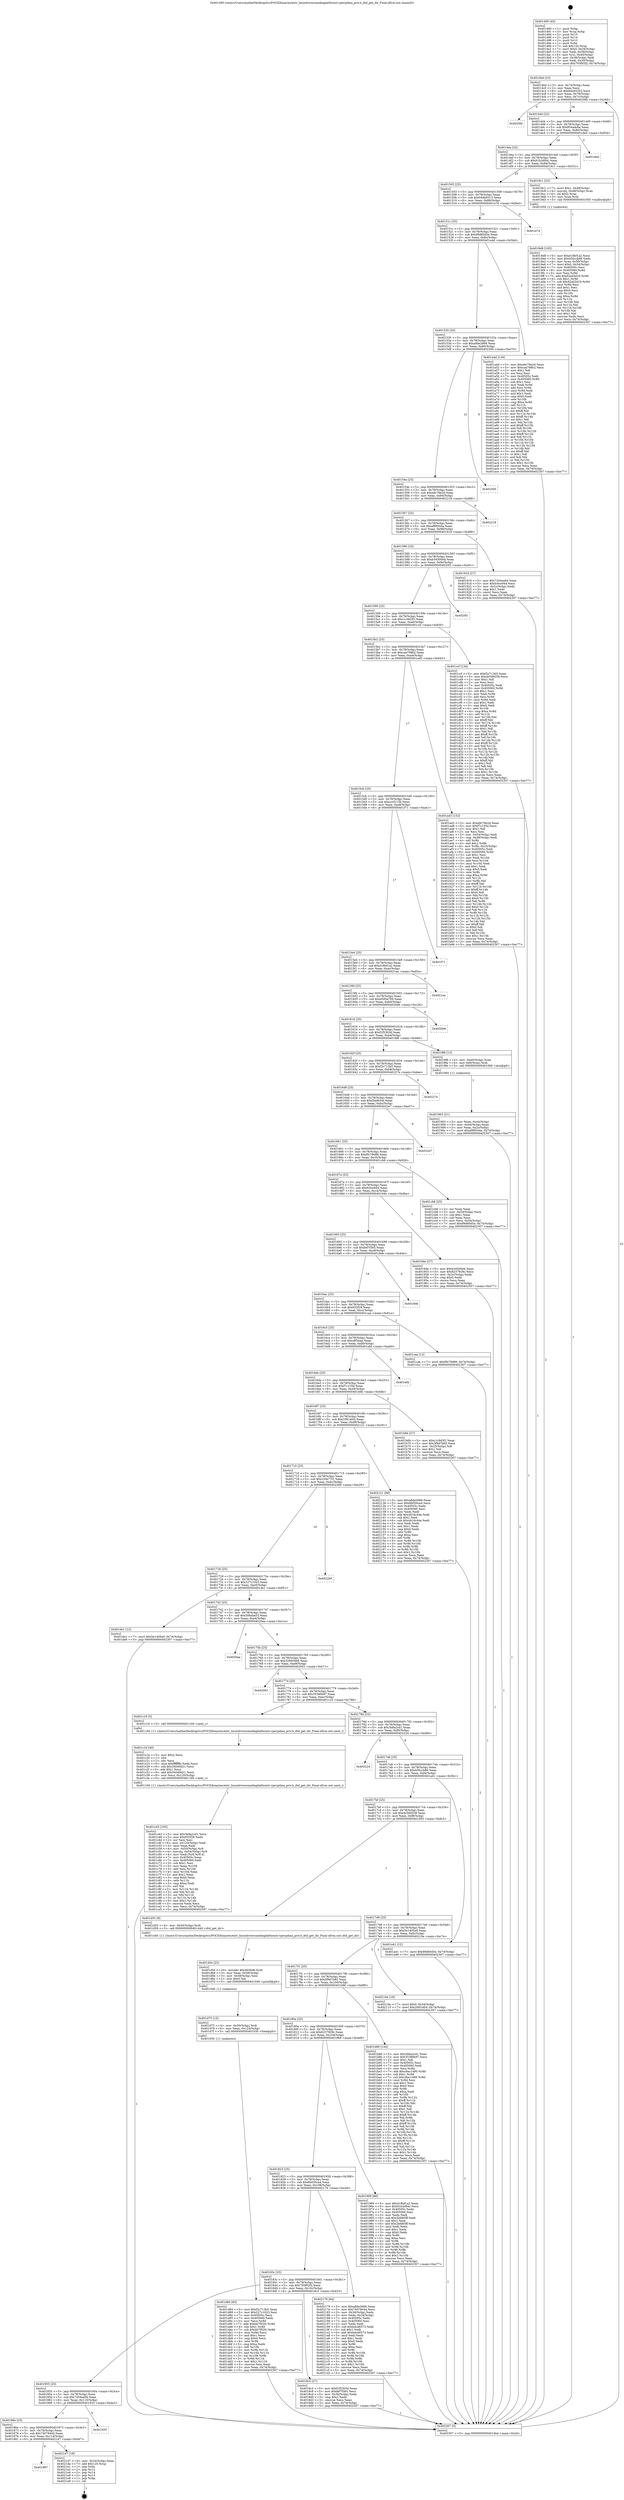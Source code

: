 digraph "0x401490" {
  label = "0x401490 (/mnt/c/Users/mathe/Desktop/tcc/POCII/binaries/extr_linuxdriversmediaplatformti-vpevpdma_priv.h_dtd_get_dir_Final-ollvm.out::main(0))"
  labelloc = "t"
  node[shape=record]

  Entry [label="",width=0.3,height=0.3,shape=circle,fillcolor=black,style=filled]
  "0x4014bd" [label="{
     0x4014bd [23]\l
     | [instrs]\l
     &nbsp;&nbsp;0x4014bd \<+3\>: mov -0x74(%rbp),%eax\l
     &nbsp;&nbsp;0x4014c0 \<+2\>: mov %eax,%ecx\l
     &nbsp;&nbsp;0x4014c2 \<+6\>: sub $0x84d45353,%ecx\l
     &nbsp;&nbsp;0x4014c8 \<+3\>: mov %eax,-0x78(%rbp)\l
     &nbsp;&nbsp;0x4014cb \<+3\>: mov %ecx,-0x7c(%rbp)\l
     &nbsp;&nbsp;0x4014ce \<+6\>: je 00000000004020fd \<main+0xc6d\>\l
  }"]
  "0x4020fd" [label="{
     0x4020fd\l
  }", style=dashed]
  "0x4014d4" [label="{
     0x4014d4 [22]\l
     | [instrs]\l
     &nbsp;&nbsp;0x4014d4 \<+5\>: jmp 00000000004014d9 \<main+0x49\>\l
     &nbsp;&nbsp;0x4014d9 \<+3\>: mov -0x78(%rbp),%eax\l
     &nbsp;&nbsp;0x4014dc \<+5\>: sub $0x854adc6e,%eax\l
     &nbsp;&nbsp;0x4014e1 \<+3\>: mov %eax,-0x80(%rbp)\l
     &nbsp;&nbsp;0x4014e4 \<+6\>: je 0000000000401ded \<main+0x95d\>\l
  }"]
  Exit [label="",width=0.3,height=0.3,shape=circle,fillcolor=black,style=filled,peripheries=2]
  "0x401ded" [label="{
     0x401ded\l
  }", style=dashed]
  "0x4014ea" [label="{
     0x4014ea [25]\l
     | [instrs]\l
     &nbsp;&nbsp;0x4014ea \<+5\>: jmp 00000000004014ef \<main+0x5f\>\l
     &nbsp;&nbsp;0x4014ef \<+3\>: mov -0x78(%rbp),%eax\l
     &nbsp;&nbsp;0x4014f2 \<+5\>: sub $0x91b3d94c,%eax\l
     &nbsp;&nbsp;0x4014f7 \<+6\>: mov %eax,-0x84(%rbp)\l
     &nbsp;&nbsp;0x4014fd \<+6\>: je 00000000004019c1 \<main+0x531\>\l
  }"]
  "0x401887" [label="{
     0x401887\l
  }", style=dashed]
  "0x4019c1" [label="{
     0x4019c1 [23]\l
     | [instrs]\l
     &nbsp;&nbsp;0x4019c1 \<+7\>: movl $0x1,-0x48(%rbp)\l
     &nbsp;&nbsp;0x4019c8 \<+4\>: movslq -0x48(%rbp),%rax\l
     &nbsp;&nbsp;0x4019cc \<+4\>: shl $0x2,%rax\l
     &nbsp;&nbsp;0x4019d0 \<+3\>: mov %rax,%rdi\l
     &nbsp;&nbsp;0x4019d3 \<+5\>: call 0000000000401050 \<malloc@plt\>\l
     | [calls]\l
     &nbsp;&nbsp;0x401050 \{1\} (unknown)\l
  }"]
  "0x401503" [label="{
     0x401503 [25]\l
     | [instrs]\l
     &nbsp;&nbsp;0x401503 \<+5\>: jmp 0000000000401508 \<main+0x78\>\l
     &nbsp;&nbsp;0x401508 \<+3\>: mov -0x78(%rbp),%eax\l
     &nbsp;&nbsp;0x40150b \<+5\>: sub $0x944b8313,%eax\l
     &nbsp;&nbsp;0x401510 \<+6\>: mov %eax,-0x88(%rbp)\l
     &nbsp;&nbsp;0x401516 \<+6\>: je 0000000000401e7d \<main+0x9ed\>\l
  }"]
  "0x4021d7" [label="{
     0x4021d7 [19]\l
     | [instrs]\l
     &nbsp;&nbsp;0x4021d7 \<+3\>: mov -0x24(%rbp),%eax\l
     &nbsp;&nbsp;0x4021da \<+7\>: add $0x120,%rsp\l
     &nbsp;&nbsp;0x4021e1 \<+1\>: pop %rbx\l
     &nbsp;&nbsp;0x4021e2 \<+2\>: pop %r12\l
     &nbsp;&nbsp;0x4021e4 \<+2\>: pop %r14\l
     &nbsp;&nbsp;0x4021e6 \<+2\>: pop %r15\l
     &nbsp;&nbsp;0x4021e8 \<+1\>: pop %rbp\l
     &nbsp;&nbsp;0x4021e9 \<+1\>: ret\l
  }"]
  "0x401e7d" [label="{
     0x401e7d\l
  }", style=dashed]
  "0x40151c" [label="{
     0x40151c [25]\l
     | [instrs]\l
     &nbsp;&nbsp;0x40151c \<+5\>: jmp 0000000000401521 \<main+0x91\>\l
     &nbsp;&nbsp;0x401521 \<+3\>: mov -0x78(%rbp),%eax\l
     &nbsp;&nbsp;0x401524 \<+5\>: sub $0x99d60d5e,%eax\l
     &nbsp;&nbsp;0x401529 \<+6\>: mov %eax,-0x8c(%rbp)\l
     &nbsp;&nbsp;0x40152f \<+6\>: je 0000000000401a4d \<main+0x5bd\>\l
  }"]
  "0x40186e" [label="{
     0x40186e [25]\l
     | [instrs]\l
     &nbsp;&nbsp;0x40186e \<+5\>: jmp 0000000000401873 \<main+0x3e3\>\l
     &nbsp;&nbsp;0x401873 \<+3\>: mov -0x78(%rbp),%eax\l
     &nbsp;&nbsp;0x401876 \<+5\>: sub $0x74078444,%eax\l
     &nbsp;&nbsp;0x40187b \<+6\>: mov %eax,-0x114(%rbp)\l
     &nbsp;&nbsp;0x401881 \<+6\>: je 00000000004021d7 \<main+0xd47\>\l
  }"]
  "0x401a4d" [label="{
     0x401a4d [134]\l
     | [instrs]\l
     &nbsp;&nbsp;0x401a4d \<+5\>: mov $0xa9c78e2d,%eax\l
     &nbsp;&nbsp;0x401a52 \<+5\>: mov $0xcaa798b2,%ecx\l
     &nbsp;&nbsp;0x401a57 \<+2\>: mov $0x1,%dl\l
     &nbsp;&nbsp;0x401a59 \<+2\>: xor %esi,%esi\l
     &nbsp;&nbsp;0x401a5b \<+7\>: mov 0x40505c,%edi\l
     &nbsp;&nbsp;0x401a62 \<+8\>: mov 0x405060,%r8d\l
     &nbsp;&nbsp;0x401a6a \<+3\>: sub $0x1,%esi\l
     &nbsp;&nbsp;0x401a6d \<+3\>: mov %edi,%r9d\l
     &nbsp;&nbsp;0x401a70 \<+3\>: add %esi,%r9d\l
     &nbsp;&nbsp;0x401a73 \<+4\>: imul %r9d,%edi\l
     &nbsp;&nbsp;0x401a77 \<+3\>: and $0x1,%edi\l
     &nbsp;&nbsp;0x401a7a \<+3\>: cmp $0x0,%edi\l
     &nbsp;&nbsp;0x401a7d \<+4\>: sete %r10b\l
     &nbsp;&nbsp;0x401a81 \<+4\>: cmp $0xa,%r8d\l
     &nbsp;&nbsp;0x401a85 \<+4\>: setl %r11b\l
     &nbsp;&nbsp;0x401a89 \<+3\>: mov %r10b,%bl\l
     &nbsp;&nbsp;0x401a8c \<+3\>: xor $0xff,%bl\l
     &nbsp;&nbsp;0x401a8f \<+3\>: mov %r11b,%r14b\l
     &nbsp;&nbsp;0x401a92 \<+4\>: xor $0xff,%r14b\l
     &nbsp;&nbsp;0x401a96 \<+3\>: xor $0x1,%dl\l
     &nbsp;&nbsp;0x401a99 \<+3\>: mov %bl,%r15b\l
     &nbsp;&nbsp;0x401a9c \<+4\>: and $0xff,%r15b\l
     &nbsp;&nbsp;0x401aa0 \<+3\>: and %dl,%r10b\l
     &nbsp;&nbsp;0x401aa3 \<+3\>: mov %r14b,%r12b\l
     &nbsp;&nbsp;0x401aa6 \<+4\>: and $0xff,%r12b\l
     &nbsp;&nbsp;0x401aaa \<+3\>: and %dl,%r11b\l
     &nbsp;&nbsp;0x401aad \<+3\>: or %r10b,%r15b\l
     &nbsp;&nbsp;0x401ab0 \<+3\>: or %r11b,%r12b\l
     &nbsp;&nbsp;0x401ab3 \<+3\>: xor %r12b,%r15b\l
     &nbsp;&nbsp;0x401ab6 \<+3\>: or %r14b,%bl\l
     &nbsp;&nbsp;0x401ab9 \<+3\>: xor $0xff,%bl\l
     &nbsp;&nbsp;0x401abc \<+3\>: or $0x1,%dl\l
     &nbsp;&nbsp;0x401abf \<+2\>: and %dl,%bl\l
     &nbsp;&nbsp;0x401ac1 \<+3\>: or %bl,%r15b\l
     &nbsp;&nbsp;0x401ac4 \<+4\>: test $0x1,%r15b\l
     &nbsp;&nbsp;0x401ac8 \<+3\>: cmovne %ecx,%eax\l
     &nbsp;&nbsp;0x401acb \<+3\>: mov %eax,-0x74(%rbp)\l
     &nbsp;&nbsp;0x401ace \<+5\>: jmp 0000000000402307 \<main+0xe77\>\l
  }"]
  "0x401535" [label="{
     0x401535 [25]\l
     | [instrs]\l
     &nbsp;&nbsp;0x401535 \<+5\>: jmp 000000000040153a \<main+0xaa\>\l
     &nbsp;&nbsp;0x40153a \<+3\>: mov -0x78(%rbp),%eax\l
     &nbsp;&nbsp;0x40153d \<+5\>: sub $0xa8de2666,%eax\l
     &nbsp;&nbsp;0x401542 \<+6\>: mov %eax,-0x90(%rbp)\l
     &nbsp;&nbsp;0x401548 \<+6\>: je 0000000000402300 \<main+0xe70\>\l
  }"]
  "0x401933" [label="{
     0x401933\l
  }", style=dashed]
  "0x402300" [label="{
     0x402300\l
  }", style=dashed]
  "0x40154e" [label="{
     0x40154e [25]\l
     | [instrs]\l
     &nbsp;&nbsp;0x40154e \<+5\>: jmp 0000000000401553 \<main+0xc3\>\l
     &nbsp;&nbsp;0x401553 \<+3\>: mov -0x78(%rbp),%eax\l
     &nbsp;&nbsp;0x401556 \<+5\>: sub $0xa9c78e2d,%eax\l
     &nbsp;&nbsp;0x40155b \<+6\>: mov %eax,-0x94(%rbp)\l
     &nbsp;&nbsp;0x401561 \<+6\>: je 0000000000402218 \<main+0xd88\>\l
  }"]
  "0x401d84" [label="{
     0x401d84 [93]\l
     | [instrs]\l
     &nbsp;&nbsp;0x401d84 \<+5\>: mov $0xf2c713b5,%eax\l
     &nbsp;&nbsp;0x401d89 \<+5\>: mov $0x227c1023,%esi\l
     &nbsp;&nbsp;0x401d8e \<+7\>: mov 0x40505c,%ecx\l
     &nbsp;&nbsp;0x401d95 \<+7\>: mov 0x405060,%edx\l
     &nbsp;&nbsp;0x401d9c \<+3\>: mov %ecx,%r8d\l
     &nbsp;&nbsp;0x401d9f \<+7\>: add $0xbb7f02fc,%r8d\l
     &nbsp;&nbsp;0x401da6 \<+4\>: sub $0x1,%r8d\l
     &nbsp;&nbsp;0x401daa \<+7\>: sub $0xbb7f02fc,%r8d\l
     &nbsp;&nbsp;0x401db1 \<+4\>: imul %r8d,%ecx\l
     &nbsp;&nbsp;0x401db5 \<+3\>: and $0x1,%ecx\l
     &nbsp;&nbsp;0x401db8 \<+3\>: cmp $0x0,%ecx\l
     &nbsp;&nbsp;0x401dbb \<+4\>: sete %r9b\l
     &nbsp;&nbsp;0x401dbf \<+3\>: cmp $0xa,%edx\l
     &nbsp;&nbsp;0x401dc2 \<+4\>: setl %r10b\l
     &nbsp;&nbsp;0x401dc6 \<+3\>: mov %r9b,%r11b\l
     &nbsp;&nbsp;0x401dc9 \<+3\>: and %r10b,%r11b\l
     &nbsp;&nbsp;0x401dcc \<+3\>: xor %r10b,%r9b\l
     &nbsp;&nbsp;0x401dcf \<+3\>: or %r9b,%r11b\l
     &nbsp;&nbsp;0x401dd2 \<+4\>: test $0x1,%r11b\l
     &nbsp;&nbsp;0x401dd6 \<+3\>: cmovne %esi,%eax\l
     &nbsp;&nbsp;0x401dd9 \<+3\>: mov %eax,-0x74(%rbp)\l
     &nbsp;&nbsp;0x401ddc \<+5\>: jmp 0000000000402307 \<main+0xe77\>\l
  }"]
  "0x402218" [label="{
     0x402218\l
  }", style=dashed]
  "0x401567" [label="{
     0x401567 [25]\l
     | [instrs]\l
     &nbsp;&nbsp;0x401567 \<+5\>: jmp 000000000040156c \<main+0xdc\>\l
     &nbsp;&nbsp;0x40156c \<+3\>: mov -0x78(%rbp),%eax\l
     &nbsp;&nbsp;0x40156f \<+5\>: sub $0xaf88544a,%eax\l
     &nbsp;&nbsp;0x401574 \<+6\>: mov %eax,-0x98(%rbp)\l
     &nbsp;&nbsp;0x40157a \<+6\>: je 0000000000401918 \<main+0x488\>\l
  }"]
  "0x401d75" [label="{
     0x401d75 [15]\l
     | [instrs]\l
     &nbsp;&nbsp;0x401d75 \<+4\>: mov -0x50(%rbp),%rdi\l
     &nbsp;&nbsp;0x401d79 \<+6\>: mov %eax,-0x124(%rbp)\l
     &nbsp;&nbsp;0x401d7f \<+5\>: call 0000000000401030 \<free@plt\>\l
     | [calls]\l
     &nbsp;&nbsp;0x401030 \{1\} (unknown)\l
  }"]
  "0x401918" [label="{
     0x401918 [27]\l
     | [instrs]\l
     &nbsp;&nbsp;0x401918 \<+5\>: mov $0x7204ea94,%eax\l
     &nbsp;&nbsp;0x40191d \<+5\>: mov $0xfc0ce944,%ecx\l
     &nbsp;&nbsp;0x401922 \<+3\>: mov -0x2c(%rbp),%edx\l
     &nbsp;&nbsp;0x401925 \<+3\>: cmp $0x1,%edx\l
     &nbsp;&nbsp;0x401928 \<+3\>: cmovl %ecx,%eax\l
     &nbsp;&nbsp;0x40192b \<+3\>: mov %eax,-0x74(%rbp)\l
     &nbsp;&nbsp;0x40192e \<+5\>: jmp 0000000000402307 \<main+0xe77\>\l
  }"]
  "0x401580" [label="{
     0x401580 [25]\l
     | [instrs]\l
     &nbsp;&nbsp;0x401580 \<+5\>: jmp 0000000000401585 \<main+0xf5\>\l
     &nbsp;&nbsp;0x401585 \<+3\>: mov -0x78(%rbp),%eax\l
     &nbsp;&nbsp;0x401588 \<+5\>: sub $0xb34500d4,%eax\l
     &nbsp;&nbsp;0x40158d \<+6\>: mov %eax,-0x9c(%rbp)\l
     &nbsp;&nbsp;0x401593 \<+6\>: je 00000000004020f1 \<main+0xc61\>\l
  }"]
  "0x401d5e" [label="{
     0x401d5e [23]\l
     | [instrs]\l
     &nbsp;&nbsp;0x401d5e \<+10\>: movabs $0x4030d6,%rdi\l
     &nbsp;&nbsp;0x401d68 \<+3\>: mov %eax,-0x58(%rbp)\l
     &nbsp;&nbsp;0x401d6b \<+3\>: mov -0x58(%rbp),%esi\l
     &nbsp;&nbsp;0x401d6e \<+2\>: mov $0x0,%al\l
     &nbsp;&nbsp;0x401d70 \<+5\>: call 0000000000401040 \<printf@plt\>\l
     | [calls]\l
     &nbsp;&nbsp;0x401040 \{1\} (unknown)\l
  }"]
  "0x4020f1" [label="{
     0x4020f1\l
  }", style=dashed]
  "0x401599" [label="{
     0x401599 [25]\l
     | [instrs]\l
     &nbsp;&nbsp;0x401599 \<+5\>: jmp 000000000040159e \<main+0x10e\>\l
     &nbsp;&nbsp;0x40159e \<+3\>: mov -0x78(%rbp),%eax\l
     &nbsp;&nbsp;0x4015a1 \<+5\>: sub $0xc1c9d3f1,%eax\l
     &nbsp;&nbsp;0x4015a6 \<+6\>: mov %eax,-0xa0(%rbp)\l
     &nbsp;&nbsp;0x4015ac \<+6\>: je 0000000000401ccf \<main+0x83f\>\l
  }"]
  "0x401c43" [label="{
     0x401c43 [103]\l
     | [instrs]\l
     &nbsp;&nbsp;0x401c43 \<+5\>: mov $0x3b8a2cd1,%ecx\l
     &nbsp;&nbsp;0x401c48 \<+5\>: mov $0x932f29,%edx\l
     &nbsp;&nbsp;0x401c4d \<+2\>: xor %esi,%esi\l
     &nbsp;&nbsp;0x401c4f \<+6\>: mov -0x120(%rbp),%edi\l
     &nbsp;&nbsp;0x401c55 \<+3\>: imul %eax,%edi\l
     &nbsp;&nbsp;0x401c58 \<+4\>: mov -0x50(%rbp),%r8\l
     &nbsp;&nbsp;0x401c5c \<+4\>: movslq -0x54(%rbp),%r9\l
     &nbsp;&nbsp;0x401c60 \<+4\>: mov %edi,(%r8,%r9,4)\l
     &nbsp;&nbsp;0x401c64 \<+7\>: mov 0x40505c,%eax\l
     &nbsp;&nbsp;0x401c6b \<+7\>: mov 0x405060,%edi\l
     &nbsp;&nbsp;0x401c72 \<+3\>: sub $0x1,%esi\l
     &nbsp;&nbsp;0x401c75 \<+3\>: mov %eax,%r10d\l
     &nbsp;&nbsp;0x401c78 \<+3\>: add %esi,%r10d\l
     &nbsp;&nbsp;0x401c7b \<+4\>: imul %r10d,%eax\l
     &nbsp;&nbsp;0x401c7f \<+3\>: and $0x1,%eax\l
     &nbsp;&nbsp;0x401c82 \<+3\>: cmp $0x0,%eax\l
     &nbsp;&nbsp;0x401c85 \<+4\>: sete %r11b\l
     &nbsp;&nbsp;0x401c89 \<+3\>: cmp $0xa,%edi\l
     &nbsp;&nbsp;0x401c8c \<+3\>: setl %bl\l
     &nbsp;&nbsp;0x401c8f \<+3\>: mov %r11b,%r14b\l
     &nbsp;&nbsp;0x401c92 \<+3\>: and %bl,%r14b\l
     &nbsp;&nbsp;0x401c95 \<+3\>: xor %bl,%r11b\l
     &nbsp;&nbsp;0x401c98 \<+3\>: or %r11b,%r14b\l
     &nbsp;&nbsp;0x401c9b \<+4\>: test $0x1,%r14b\l
     &nbsp;&nbsp;0x401c9f \<+3\>: cmovne %edx,%ecx\l
     &nbsp;&nbsp;0x401ca2 \<+3\>: mov %ecx,-0x74(%rbp)\l
     &nbsp;&nbsp;0x401ca5 \<+5\>: jmp 0000000000402307 \<main+0xe77\>\l
  }"]
  "0x401ccf" [label="{
     0x401ccf [134]\l
     | [instrs]\l
     &nbsp;&nbsp;0x401ccf \<+5\>: mov $0xf2c713b5,%eax\l
     &nbsp;&nbsp;0x401cd4 \<+5\>: mov $0x4c5d9258,%ecx\l
     &nbsp;&nbsp;0x401cd9 \<+2\>: mov $0x1,%dl\l
     &nbsp;&nbsp;0x401cdb \<+2\>: xor %esi,%esi\l
     &nbsp;&nbsp;0x401cdd \<+7\>: mov 0x40505c,%edi\l
     &nbsp;&nbsp;0x401ce4 \<+8\>: mov 0x405060,%r8d\l
     &nbsp;&nbsp;0x401cec \<+3\>: sub $0x1,%esi\l
     &nbsp;&nbsp;0x401cef \<+3\>: mov %edi,%r9d\l
     &nbsp;&nbsp;0x401cf2 \<+3\>: add %esi,%r9d\l
     &nbsp;&nbsp;0x401cf5 \<+4\>: imul %r9d,%edi\l
     &nbsp;&nbsp;0x401cf9 \<+3\>: and $0x1,%edi\l
     &nbsp;&nbsp;0x401cfc \<+3\>: cmp $0x0,%edi\l
     &nbsp;&nbsp;0x401cff \<+4\>: sete %r10b\l
     &nbsp;&nbsp;0x401d03 \<+4\>: cmp $0xa,%r8d\l
     &nbsp;&nbsp;0x401d07 \<+4\>: setl %r11b\l
     &nbsp;&nbsp;0x401d0b \<+3\>: mov %r10b,%bl\l
     &nbsp;&nbsp;0x401d0e \<+3\>: xor $0xff,%bl\l
     &nbsp;&nbsp;0x401d11 \<+3\>: mov %r11b,%r14b\l
     &nbsp;&nbsp;0x401d14 \<+4\>: xor $0xff,%r14b\l
     &nbsp;&nbsp;0x401d18 \<+3\>: xor $0x1,%dl\l
     &nbsp;&nbsp;0x401d1b \<+3\>: mov %bl,%r15b\l
     &nbsp;&nbsp;0x401d1e \<+4\>: and $0xff,%r15b\l
     &nbsp;&nbsp;0x401d22 \<+3\>: and %dl,%r10b\l
     &nbsp;&nbsp;0x401d25 \<+3\>: mov %r14b,%r12b\l
     &nbsp;&nbsp;0x401d28 \<+4\>: and $0xff,%r12b\l
     &nbsp;&nbsp;0x401d2c \<+3\>: and %dl,%r11b\l
     &nbsp;&nbsp;0x401d2f \<+3\>: or %r10b,%r15b\l
     &nbsp;&nbsp;0x401d32 \<+3\>: or %r11b,%r12b\l
     &nbsp;&nbsp;0x401d35 \<+3\>: xor %r12b,%r15b\l
     &nbsp;&nbsp;0x401d38 \<+3\>: or %r14b,%bl\l
     &nbsp;&nbsp;0x401d3b \<+3\>: xor $0xff,%bl\l
     &nbsp;&nbsp;0x401d3e \<+3\>: or $0x1,%dl\l
     &nbsp;&nbsp;0x401d41 \<+2\>: and %dl,%bl\l
     &nbsp;&nbsp;0x401d43 \<+3\>: or %bl,%r15b\l
     &nbsp;&nbsp;0x401d46 \<+4\>: test $0x1,%r15b\l
     &nbsp;&nbsp;0x401d4a \<+3\>: cmovne %ecx,%eax\l
     &nbsp;&nbsp;0x401d4d \<+3\>: mov %eax,-0x74(%rbp)\l
     &nbsp;&nbsp;0x401d50 \<+5\>: jmp 0000000000402307 \<main+0xe77\>\l
  }"]
  "0x4015b2" [label="{
     0x4015b2 [25]\l
     | [instrs]\l
     &nbsp;&nbsp;0x4015b2 \<+5\>: jmp 00000000004015b7 \<main+0x127\>\l
     &nbsp;&nbsp;0x4015b7 \<+3\>: mov -0x78(%rbp),%eax\l
     &nbsp;&nbsp;0x4015ba \<+5\>: sub $0xcaa798b2,%eax\l
     &nbsp;&nbsp;0x4015bf \<+6\>: mov %eax,-0xa4(%rbp)\l
     &nbsp;&nbsp;0x4015c5 \<+6\>: je 0000000000401ad3 \<main+0x643\>\l
  }"]
  "0x401c1b" [label="{
     0x401c1b [40]\l
     | [instrs]\l
     &nbsp;&nbsp;0x401c1b \<+5\>: mov $0x2,%ecx\l
     &nbsp;&nbsp;0x401c20 \<+1\>: cltd\l
     &nbsp;&nbsp;0x401c21 \<+2\>: idiv %ecx\l
     &nbsp;&nbsp;0x401c23 \<+6\>: imul $0xfffffffe,%edx,%ecx\l
     &nbsp;&nbsp;0x401c29 \<+6\>: sub $0x34049d21,%ecx\l
     &nbsp;&nbsp;0x401c2f \<+3\>: add $0x1,%ecx\l
     &nbsp;&nbsp;0x401c32 \<+6\>: add $0x34049d21,%ecx\l
     &nbsp;&nbsp;0x401c38 \<+6\>: mov %ecx,-0x120(%rbp)\l
     &nbsp;&nbsp;0x401c3e \<+5\>: call 0000000000401160 \<next_i\>\l
     | [calls]\l
     &nbsp;&nbsp;0x401160 \{1\} (/mnt/c/Users/mathe/Desktop/tcc/POCII/binaries/extr_linuxdriversmediaplatformti-vpevpdma_priv.h_dtd_get_dir_Final-ollvm.out::next_i)\l
  }"]
  "0x401ad3" [label="{
     0x401ad3 [152]\l
     | [instrs]\l
     &nbsp;&nbsp;0x401ad3 \<+5\>: mov $0xa9c78e2d,%eax\l
     &nbsp;&nbsp;0x401ad8 \<+5\>: mov $0xf7c155d,%ecx\l
     &nbsp;&nbsp;0x401add \<+2\>: mov $0x1,%dl\l
     &nbsp;&nbsp;0x401adf \<+2\>: xor %esi,%esi\l
     &nbsp;&nbsp;0x401ae1 \<+3\>: mov -0x54(%rbp),%edi\l
     &nbsp;&nbsp;0x401ae4 \<+3\>: cmp -0x48(%rbp),%edi\l
     &nbsp;&nbsp;0x401ae7 \<+4\>: setl %r8b\l
     &nbsp;&nbsp;0x401aeb \<+4\>: and $0x1,%r8b\l
     &nbsp;&nbsp;0x401aef \<+4\>: mov %r8b,-0x25(%rbp)\l
     &nbsp;&nbsp;0x401af3 \<+7\>: mov 0x40505c,%edi\l
     &nbsp;&nbsp;0x401afa \<+8\>: mov 0x405060,%r9d\l
     &nbsp;&nbsp;0x401b02 \<+3\>: sub $0x1,%esi\l
     &nbsp;&nbsp;0x401b05 \<+3\>: mov %edi,%r10d\l
     &nbsp;&nbsp;0x401b08 \<+3\>: add %esi,%r10d\l
     &nbsp;&nbsp;0x401b0b \<+4\>: imul %r10d,%edi\l
     &nbsp;&nbsp;0x401b0f \<+3\>: and $0x1,%edi\l
     &nbsp;&nbsp;0x401b12 \<+3\>: cmp $0x0,%edi\l
     &nbsp;&nbsp;0x401b15 \<+4\>: sete %r8b\l
     &nbsp;&nbsp;0x401b19 \<+4\>: cmp $0xa,%r9d\l
     &nbsp;&nbsp;0x401b1d \<+4\>: setl %r11b\l
     &nbsp;&nbsp;0x401b21 \<+3\>: mov %r8b,%bl\l
     &nbsp;&nbsp;0x401b24 \<+3\>: xor $0xff,%bl\l
     &nbsp;&nbsp;0x401b27 \<+3\>: mov %r11b,%r14b\l
     &nbsp;&nbsp;0x401b2a \<+4\>: xor $0xff,%r14b\l
     &nbsp;&nbsp;0x401b2e \<+3\>: xor $0x0,%dl\l
     &nbsp;&nbsp;0x401b31 \<+3\>: mov %bl,%r15b\l
     &nbsp;&nbsp;0x401b34 \<+4\>: and $0x0,%r15b\l
     &nbsp;&nbsp;0x401b38 \<+3\>: and %dl,%r8b\l
     &nbsp;&nbsp;0x401b3b \<+3\>: mov %r14b,%r12b\l
     &nbsp;&nbsp;0x401b3e \<+4\>: and $0x0,%r12b\l
     &nbsp;&nbsp;0x401b42 \<+3\>: and %dl,%r11b\l
     &nbsp;&nbsp;0x401b45 \<+3\>: or %r8b,%r15b\l
     &nbsp;&nbsp;0x401b48 \<+3\>: or %r11b,%r12b\l
     &nbsp;&nbsp;0x401b4b \<+3\>: xor %r12b,%r15b\l
     &nbsp;&nbsp;0x401b4e \<+3\>: or %r14b,%bl\l
     &nbsp;&nbsp;0x401b51 \<+3\>: xor $0xff,%bl\l
     &nbsp;&nbsp;0x401b54 \<+3\>: or $0x0,%dl\l
     &nbsp;&nbsp;0x401b57 \<+2\>: and %dl,%bl\l
     &nbsp;&nbsp;0x401b59 \<+3\>: or %bl,%r15b\l
     &nbsp;&nbsp;0x401b5c \<+4\>: test $0x1,%r15b\l
     &nbsp;&nbsp;0x401b60 \<+3\>: cmovne %ecx,%eax\l
     &nbsp;&nbsp;0x401b63 \<+3\>: mov %eax,-0x74(%rbp)\l
     &nbsp;&nbsp;0x401b66 \<+5\>: jmp 0000000000402307 \<main+0xe77\>\l
  }"]
  "0x4015cb" [label="{
     0x4015cb [25]\l
     | [instrs]\l
     &nbsp;&nbsp;0x4015cb \<+5\>: jmp 00000000004015d0 \<main+0x140\>\l
     &nbsp;&nbsp;0x4015d0 \<+3\>: mov -0x78(%rbp),%eax\l
     &nbsp;&nbsp;0x4015d3 \<+5\>: sub $0xcccf115b,%eax\l
     &nbsp;&nbsp;0x4015d8 \<+6\>: mov %eax,-0xa8(%rbp)\l
     &nbsp;&nbsp;0x4015de \<+6\>: je 0000000000401f71 \<main+0xae1\>\l
  }"]
  "0x4019d8" [label="{
     0x4019d8 [105]\l
     | [instrs]\l
     &nbsp;&nbsp;0x4019d8 \<+5\>: mov $0xd18bf1a2,%ecx\l
     &nbsp;&nbsp;0x4019dd \<+5\>: mov $0x456ccb86,%edx\l
     &nbsp;&nbsp;0x4019e2 \<+4\>: mov %rax,-0x50(%rbp)\l
     &nbsp;&nbsp;0x4019e6 \<+7\>: movl $0x0,-0x54(%rbp)\l
     &nbsp;&nbsp;0x4019ed \<+7\>: mov 0x40505c,%esi\l
     &nbsp;&nbsp;0x4019f4 \<+8\>: mov 0x405060,%r8d\l
     &nbsp;&nbsp;0x4019fc \<+3\>: mov %esi,%r9d\l
     &nbsp;&nbsp;0x4019ff \<+7\>: add $0x82ad3d19,%r9d\l
     &nbsp;&nbsp;0x401a06 \<+4\>: sub $0x1,%r9d\l
     &nbsp;&nbsp;0x401a0a \<+7\>: sub $0x82ad3d19,%r9d\l
     &nbsp;&nbsp;0x401a11 \<+4\>: imul %r9d,%esi\l
     &nbsp;&nbsp;0x401a15 \<+3\>: and $0x1,%esi\l
     &nbsp;&nbsp;0x401a18 \<+3\>: cmp $0x0,%esi\l
     &nbsp;&nbsp;0x401a1b \<+4\>: sete %r10b\l
     &nbsp;&nbsp;0x401a1f \<+4\>: cmp $0xa,%r8d\l
     &nbsp;&nbsp;0x401a23 \<+4\>: setl %r11b\l
     &nbsp;&nbsp;0x401a27 \<+3\>: mov %r10b,%bl\l
     &nbsp;&nbsp;0x401a2a \<+3\>: and %r11b,%bl\l
     &nbsp;&nbsp;0x401a2d \<+3\>: xor %r11b,%r10b\l
     &nbsp;&nbsp;0x401a30 \<+3\>: or %r10b,%bl\l
     &nbsp;&nbsp;0x401a33 \<+3\>: test $0x1,%bl\l
     &nbsp;&nbsp;0x401a36 \<+3\>: cmovne %edx,%ecx\l
     &nbsp;&nbsp;0x401a39 \<+3\>: mov %ecx,-0x74(%rbp)\l
     &nbsp;&nbsp;0x401a3c \<+5\>: jmp 0000000000402307 \<main+0xe77\>\l
  }"]
  "0x401f71" [label="{
     0x401f71\l
  }", style=dashed]
  "0x4015e4" [label="{
     0x4015e4 [25]\l
     | [instrs]\l
     &nbsp;&nbsp;0x4015e4 \<+5\>: jmp 00000000004015e9 \<main+0x159\>\l
     &nbsp;&nbsp;0x4015e9 \<+3\>: mov -0x78(%rbp),%eax\l
     &nbsp;&nbsp;0x4015ec \<+5\>: sub $0xd18bf1a2,%eax\l
     &nbsp;&nbsp;0x4015f1 \<+6\>: mov %eax,-0xac(%rbp)\l
     &nbsp;&nbsp;0x4015f7 \<+6\>: je 00000000004021ea \<main+0xd5a\>\l
  }"]
  "0x401903" [label="{
     0x401903 [21]\l
     | [instrs]\l
     &nbsp;&nbsp;0x401903 \<+3\>: mov %eax,-0x44(%rbp)\l
     &nbsp;&nbsp;0x401906 \<+3\>: mov -0x44(%rbp),%eax\l
     &nbsp;&nbsp;0x401909 \<+3\>: mov %eax,-0x2c(%rbp)\l
     &nbsp;&nbsp;0x40190c \<+7\>: movl $0xaf88544a,-0x74(%rbp)\l
     &nbsp;&nbsp;0x401913 \<+5\>: jmp 0000000000402307 \<main+0xe77\>\l
  }"]
  "0x4021ea" [label="{
     0x4021ea\l
  }", style=dashed]
  "0x4015fd" [label="{
     0x4015fd [25]\l
     | [instrs]\l
     &nbsp;&nbsp;0x4015fd \<+5\>: jmp 0000000000401602 \<main+0x172\>\l
     &nbsp;&nbsp;0x401602 \<+3\>: mov -0x78(%rbp),%eax\l
     &nbsp;&nbsp;0x401605 \<+5\>: sub $0xe500a769,%eax\l
     &nbsp;&nbsp;0x40160a \<+6\>: mov %eax,-0xb0(%rbp)\l
     &nbsp;&nbsp;0x401610 \<+6\>: je 00000000004020b6 \<main+0xc26\>\l
  }"]
  "0x401490" [label="{
     0x401490 [45]\l
     | [instrs]\l
     &nbsp;&nbsp;0x401490 \<+1\>: push %rbp\l
     &nbsp;&nbsp;0x401491 \<+3\>: mov %rsp,%rbp\l
     &nbsp;&nbsp;0x401494 \<+2\>: push %r15\l
     &nbsp;&nbsp;0x401496 \<+2\>: push %r14\l
     &nbsp;&nbsp;0x401498 \<+2\>: push %r12\l
     &nbsp;&nbsp;0x40149a \<+1\>: push %rbx\l
     &nbsp;&nbsp;0x40149b \<+7\>: sub $0x120,%rsp\l
     &nbsp;&nbsp;0x4014a2 \<+7\>: movl $0x0,-0x34(%rbp)\l
     &nbsp;&nbsp;0x4014a9 \<+3\>: mov %edi,-0x38(%rbp)\l
     &nbsp;&nbsp;0x4014ac \<+4\>: mov %rsi,-0x40(%rbp)\l
     &nbsp;&nbsp;0x4014b0 \<+3\>: mov -0x38(%rbp),%edi\l
     &nbsp;&nbsp;0x4014b3 \<+3\>: mov %edi,-0x30(%rbp)\l
     &nbsp;&nbsp;0x4014b6 \<+7\>: movl $0x705f92f2,-0x74(%rbp)\l
  }"]
  "0x4020b6" [label="{
     0x4020b6\l
  }", style=dashed]
  "0x401616" [label="{
     0x401616 [25]\l
     | [instrs]\l
     &nbsp;&nbsp;0x401616 \<+5\>: jmp 000000000040161b \<main+0x18b\>\l
     &nbsp;&nbsp;0x40161b \<+3\>: mov -0x78(%rbp),%eax\l
     &nbsp;&nbsp;0x40161e \<+5\>: sub $0xf1f5303d,%eax\l
     &nbsp;&nbsp;0x401623 \<+6\>: mov %eax,-0xb4(%rbp)\l
     &nbsp;&nbsp;0x401629 \<+6\>: je 00000000004018f6 \<main+0x466\>\l
  }"]
  "0x402307" [label="{
     0x402307 [5]\l
     | [instrs]\l
     &nbsp;&nbsp;0x402307 \<+5\>: jmp 00000000004014bd \<main+0x2d\>\l
  }"]
  "0x4018f6" [label="{
     0x4018f6 [13]\l
     | [instrs]\l
     &nbsp;&nbsp;0x4018f6 \<+4\>: mov -0x40(%rbp),%rax\l
     &nbsp;&nbsp;0x4018fa \<+4\>: mov 0x8(%rax),%rdi\l
     &nbsp;&nbsp;0x4018fe \<+5\>: call 0000000000401060 \<atoi@plt\>\l
     | [calls]\l
     &nbsp;&nbsp;0x401060 \{1\} (unknown)\l
  }"]
  "0x40162f" [label="{
     0x40162f [25]\l
     | [instrs]\l
     &nbsp;&nbsp;0x40162f \<+5\>: jmp 0000000000401634 \<main+0x1a4\>\l
     &nbsp;&nbsp;0x401634 \<+3\>: mov -0x78(%rbp),%eax\l
     &nbsp;&nbsp;0x401637 \<+5\>: sub $0xf2c713b5,%eax\l
     &nbsp;&nbsp;0x40163c \<+6\>: mov %eax,-0xb8(%rbp)\l
     &nbsp;&nbsp;0x401642 \<+6\>: je 000000000040227e \<main+0xdee\>\l
  }"]
  "0x401855" [label="{
     0x401855 [25]\l
     | [instrs]\l
     &nbsp;&nbsp;0x401855 \<+5\>: jmp 000000000040185a \<main+0x3ca\>\l
     &nbsp;&nbsp;0x40185a \<+3\>: mov -0x78(%rbp),%eax\l
     &nbsp;&nbsp;0x40185d \<+5\>: sub $0x7204ea94,%eax\l
     &nbsp;&nbsp;0x401862 \<+6\>: mov %eax,-0x110(%rbp)\l
     &nbsp;&nbsp;0x401868 \<+6\>: je 0000000000401933 \<main+0x4a3\>\l
  }"]
  "0x40227e" [label="{
     0x40227e\l
  }", style=dashed]
  "0x401648" [label="{
     0x401648 [25]\l
     | [instrs]\l
     &nbsp;&nbsp;0x401648 \<+5\>: jmp 000000000040164d \<main+0x1bd\>\l
     &nbsp;&nbsp;0x40164d \<+3\>: mov -0x78(%rbp),%eax\l
     &nbsp;&nbsp;0x401650 \<+5\>: sub $0xf3ad63cb,%eax\l
     &nbsp;&nbsp;0x401655 \<+6\>: mov %eax,-0xbc(%rbp)\l
     &nbsp;&nbsp;0x40165b \<+6\>: je 00000000004022e7 \<main+0xe57\>\l
  }"]
  "0x4018c3" [label="{
     0x4018c3 [27]\l
     | [instrs]\l
     &nbsp;&nbsp;0x4018c3 \<+5\>: mov $0xf1f5303d,%eax\l
     &nbsp;&nbsp;0x4018c8 \<+5\>: mov $0xfef7f365,%ecx\l
     &nbsp;&nbsp;0x4018cd \<+3\>: mov -0x30(%rbp),%edx\l
     &nbsp;&nbsp;0x4018d0 \<+3\>: cmp $0x2,%edx\l
     &nbsp;&nbsp;0x4018d3 \<+3\>: cmovne %ecx,%eax\l
     &nbsp;&nbsp;0x4018d6 \<+3\>: mov %eax,-0x74(%rbp)\l
     &nbsp;&nbsp;0x4018d9 \<+5\>: jmp 0000000000402307 \<main+0xe77\>\l
  }"]
  "0x4022e7" [label="{
     0x4022e7\l
  }", style=dashed]
  "0x401661" [label="{
     0x401661 [25]\l
     | [instrs]\l
     &nbsp;&nbsp;0x401661 \<+5\>: jmp 0000000000401666 \<main+0x1d6\>\l
     &nbsp;&nbsp;0x401666 \<+3\>: mov -0x78(%rbp),%eax\l
     &nbsp;&nbsp;0x401669 \<+5\>: sub $0xf9c78d86,%eax\l
     &nbsp;&nbsp;0x40166e \<+6\>: mov %eax,-0xc0(%rbp)\l
     &nbsp;&nbsp;0x401674 \<+6\>: je 0000000000401cb6 \<main+0x826\>\l
  }"]
  "0x40183c" [label="{
     0x40183c [25]\l
     | [instrs]\l
     &nbsp;&nbsp;0x40183c \<+5\>: jmp 0000000000401841 \<main+0x3b1\>\l
     &nbsp;&nbsp;0x401841 \<+3\>: mov -0x78(%rbp),%eax\l
     &nbsp;&nbsp;0x401844 \<+5\>: sub $0x705f92f2,%eax\l
     &nbsp;&nbsp;0x401849 \<+6\>: mov %eax,-0x10c(%rbp)\l
     &nbsp;&nbsp;0x40184f \<+6\>: je 00000000004018c3 \<main+0x433\>\l
  }"]
  "0x401cb6" [label="{
     0x401cb6 [25]\l
     | [instrs]\l
     &nbsp;&nbsp;0x401cb6 \<+2\>: xor %eax,%eax\l
     &nbsp;&nbsp;0x401cb8 \<+3\>: mov -0x54(%rbp),%ecx\l
     &nbsp;&nbsp;0x401cbb \<+3\>: sub $0x1,%eax\l
     &nbsp;&nbsp;0x401cbe \<+2\>: sub %eax,%ecx\l
     &nbsp;&nbsp;0x401cc0 \<+3\>: mov %ecx,-0x54(%rbp)\l
     &nbsp;&nbsp;0x401cc3 \<+7\>: movl $0x99d60d5e,-0x74(%rbp)\l
     &nbsp;&nbsp;0x401cca \<+5\>: jmp 0000000000402307 \<main+0xe77\>\l
  }"]
  "0x40167a" [label="{
     0x40167a [25]\l
     | [instrs]\l
     &nbsp;&nbsp;0x40167a \<+5\>: jmp 000000000040167f \<main+0x1ef\>\l
     &nbsp;&nbsp;0x40167f \<+3\>: mov -0x78(%rbp),%eax\l
     &nbsp;&nbsp;0x401682 \<+5\>: sub $0xfc0ce944,%eax\l
     &nbsp;&nbsp;0x401687 \<+6\>: mov %eax,-0xc4(%rbp)\l
     &nbsp;&nbsp;0x40168d \<+6\>: je 000000000040194e \<main+0x4be\>\l
  }"]
  "0x402179" [label="{
     0x402179 [94]\l
     | [instrs]\l
     &nbsp;&nbsp;0x402179 \<+5\>: mov $0xa8de2666,%eax\l
     &nbsp;&nbsp;0x40217e \<+5\>: mov $0x74078444,%ecx\l
     &nbsp;&nbsp;0x402183 \<+3\>: mov -0x34(%rbp),%edx\l
     &nbsp;&nbsp;0x402186 \<+3\>: mov %edx,-0x24(%rbp)\l
     &nbsp;&nbsp;0x402189 \<+7\>: mov 0x40505c,%edx\l
     &nbsp;&nbsp;0x402190 \<+7\>: mov 0x405060,%esi\l
     &nbsp;&nbsp;0x402197 \<+2\>: mov %edx,%edi\l
     &nbsp;&nbsp;0x402199 \<+6\>: sub $0xbdcd6573,%edi\l
     &nbsp;&nbsp;0x40219f \<+3\>: sub $0x1,%edi\l
     &nbsp;&nbsp;0x4021a2 \<+6\>: add $0xbdcd6573,%edi\l
     &nbsp;&nbsp;0x4021a8 \<+3\>: imul %edi,%edx\l
     &nbsp;&nbsp;0x4021ab \<+3\>: and $0x1,%edx\l
     &nbsp;&nbsp;0x4021ae \<+3\>: cmp $0x0,%edx\l
     &nbsp;&nbsp;0x4021b1 \<+4\>: sete %r8b\l
     &nbsp;&nbsp;0x4021b5 \<+3\>: cmp $0xa,%esi\l
     &nbsp;&nbsp;0x4021b8 \<+4\>: setl %r9b\l
     &nbsp;&nbsp;0x4021bc \<+3\>: mov %r8b,%r10b\l
     &nbsp;&nbsp;0x4021bf \<+3\>: and %r9b,%r10b\l
     &nbsp;&nbsp;0x4021c2 \<+3\>: xor %r9b,%r8b\l
     &nbsp;&nbsp;0x4021c5 \<+3\>: or %r8b,%r10b\l
     &nbsp;&nbsp;0x4021c8 \<+4\>: test $0x1,%r10b\l
     &nbsp;&nbsp;0x4021cc \<+3\>: cmovne %ecx,%eax\l
     &nbsp;&nbsp;0x4021cf \<+3\>: mov %eax,-0x74(%rbp)\l
     &nbsp;&nbsp;0x4021d2 \<+5\>: jmp 0000000000402307 \<main+0xe77\>\l
  }"]
  "0x40194e" [label="{
     0x40194e [27]\l
     | [instrs]\l
     &nbsp;&nbsp;0x40194e \<+5\>: mov $0xb34500d4,%eax\l
     &nbsp;&nbsp;0x401953 \<+5\>: mov $0x6237929c,%ecx\l
     &nbsp;&nbsp;0x401958 \<+3\>: mov -0x2c(%rbp),%edx\l
     &nbsp;&nbsp;0x40195b \<+3\>: cmp $0x0,%edx\l
     &nbsp;&nbsp;0x40195e \<+3\>: cmove %ecx,%eax\l
     &nbsp;&nbsp;0x401961 \<+3\>: mov %eax,-0x74(%rbp)\l
     &nbsp;&nbsp;0x401964 \<+5\>: jmp 0000000000402307 \<main+0xe77\>\l
  }"]
  "0x401693" [label="{
     0x401693 [25]\l
     | [instrs]\l
     &nbsp;&nbsp;0x401693 \<+5\>: jmp 0000000000401698 \<main+0x208\>\l
     &nbsp;&nbsp;0x401698 \<+3\>: mov -0x78(%rbp),%eax\l
     &nbsp;&nbsp;0x40169b \<+5\>: sub $0xfef7f365,%eax\l
     &nbsp;&nbsp;0x4016a0 \<+6\>: mov %eax,-0xc8(%rbp)\l
     &nbsp;&nbsp;0x4016a6 \<+6\>: je 00000000004018de \<main+0x44e\>\l
  }"]
  "0x401823" [label="{
     0x401823 [25]\l
     | [instrs]\l
     &nbsp;&nbsp;0x401823 \<+5\>: jmp 0000000000401828 \<main+0x398\>\l
     &nbsp;&nbsp;0x401828 \<+3\>: mov -0x78(%rbp),%eax\l
     &nbsp;&nbsp;0x40182b \<+5\>: sub $0x6b050ca4,%eax\l
     &nbsp;&nbsp;0x401830 \<+6\>: mov %eax,-0x108(%rbp)\l
     &nbsp;&nbsp;0x401836 \<+6\>: je 0000000000402179 \<main+0xce9\>\l
  }"]
  "0x4018de" [label="{
     0x4018de\l
  }", style=dashed]
  "0x4016ac" [label="{
     0x4016ac [25]\l
     | [instrs]\l
     &nbsp;&nbsp;0x4016ac \<+5\>: jmp 00000000004016b1 \<main+0x221\>\l
     &nbsp;&nbsp;0x4016b1 \<+3\>: mov -0x78(%rbp),%eax\l
     &nbsp;&nbsp;0x4016b4 \<+5\>: sub $0x932f29,%eax\l
     &nbsp;&nbsp;0x4016b9 \<+6\>: mov %eax,-0xcc(%rbp)\l
     &nbsp;&nbsp;0x4016bf \<+6\>: je 0000000000401caa \<main+0x81a\>\l
  }"]
  "0x401969" [label="{
     0x401969 [88]\l
     | [instrs]\l
     &nbsp;&nbsp;0x401969 \<+5\>: mov $0xd18bf1a2,%eax\l
     &nbsp;&nbsp;0x40196e \<+5\>: mov $0x91b3d94c,%ecx\l
     &nbsp;&nbsp;0x401973 \<+7\>: mov 0x40505c,%edx\l
     &nbsp;&nbsp;0x40197a \<+7\>: mov 0x405060,%esi\l
     &nbsp;&nbsp;0x401981 \<+2\>: mov %edx,%edi\l
     &nbsp;&nbsp;0x401983 \<+6\>: sub $0x2bfd65ff,%edi\l
     &nbsp;&nbsp;0x401989 \<+3\>: sub $0x1,%edi\l
     &nbsp;&nbsp;0x40198c \<+6\>: add $0x2bfd65ff,%edi\l
     &nbsp;&nbsp;0x401992 \<+3\>: imul %edi,%edx\l
     &nbsp;&nbsp;0x401995 \<+3\>: and $0x1,%edx\l
     &nbsp;&nbsp;0x401998 \<+3\>: cmp $0x0,%edx\l
     &nbsp;&nbsp;0x40199b \<+4\>: sete %r8b\l
     &nbsp;&nbsp;0x40199f \<+3\>: cmp $0xa,%esi\l
     &nbsp;&nbsp;0x4019a2 \<+4\>: setl %r9b\l
     &nbsp;&nbsp;0x4019a6 \<+3\>: mov %r8b,%r10b\l
     &nbsp;&nbsp;0x4019a9 \<+3\>: and %r9b,%r10b\l
     &nbsp;&nbsp;0x4019ac \<+3\>: xor %r9b,%r8b\l
     &nbsp;&nbsp;0x4019af \<+3\>: or %r8b,%r10b\l
     &nbsp;&nbsp;0x4019b2 \<+4\>: test $0x1,%r10b\l
     &nbsp;&nbsp;0x4019b6 \<+3\>: cmovne %ecx,%eax\l
     &nbsp;&nbsp;0x4019b9 \<+3\>: mov %eax,-0x74(%rbp)\l
     &nbsp;&nbsp;0x4019bc \<+5\>: jmp 0000000000402307 \<main+0xe77\>\l
  }"]
  "0x401caa" [label="{
     0x401caa [12]\l
     | [instrs]\l
     &nbsp;&nbsp;0x401caa \<+7\>: movl $0xf9c78d86,-0x74(%rbp)\l
     &nbsp;&nbsp;0x401cb1 \<+5\>: jmp 0000000000402307 \<main+0xe77\>\l
  }"]
  "0x4016c5" [label="{
     0x4016c5 [25]\l
     | [instrs]\l
     &nbsp;&nbsp;0x4016c5 \<+5\>: jmp 00000000004016ca \<main+0x23a\>\l
     &nbsp;&nbsp;0x4016ca \<+3\>: mov -0x78(%rbp),%eax\l
     &nbsp;&nbsp;0x4016cd \<+5\>: sub $0xc8f3eae,%eax\l
     &nbsp;&nbsp;0x4016d2 \<+6\>: mov %eax,-0xd0(%rbp)\l
     &nbsp;&nbsp;0x4016d8 \<+6\>: je 0000000000401efd \<main+0xa6d\>\l
  }"]
  "0x40180a" [label="{
     0x40180a [25]\l
     | [instrs]\l
     &nbsp;&nbsp;0x40180a \<+5\>: jmp 000000000040180f \<main+0x37f\>\l
     &nbsp;&nbsp;0x40180f \<+3\>: mov -0x78(%rbp),%eax\l
     &nbsp;&nbsp;0x401812 \<+5\>: sub $0x6237929c,%eax\l
     &nbsp;&nbsp;0x401817 \<+6\>: mov %eax,-0x104(%rbp)\l
     &nbsp;&nbsp;0x40181d \<+6\>: je 0000000000401969 \<main+0x4d9\>\l
  }"]
  "0x401efd" [label="{
     0x401efd\l
  }", style=dashed]
  "0x4016de" [label="{
     0x4016de [25]\l
     | [instrs]\l
     &nbsp;&nbsp;0x4016de \<+5\>: jmp 00000000004016e3 \<main+0x253\>\l
     &nbsp;&nbsp;0x4016e3 \<+3\>: mov -0x78(%rbp),%eax\l
     &nbsp;&nbsp;0x4016e6 \<+5\>: sub $0xf7c155d,%eax\l
     &nbsp;&nbsp;0x4016eb \<+6\>: mov %eax,-0xd4(%rbp)\l
     &nbsp;&nbsp;0x4016f1 \<+6\>: je 0000000000401b6b \<main+0x6db\>\l
  }"]
  "0x401b86" [label="{
     0x401b86 [144]\l
     | [instrs]\l
     &nbsp;&nbsp;0x401b86 \<+5\>: mov $0x3b8a2cd1,%eax\l
     &nbsp;&nbsp;0x401b8b \<+5\>: mov $0x35396b97,%ecx\l
     &nbsp;&nbsp;0x401b90 \<+2\>: mov $0x1,%dl\l
     &nbsp;&nbsp;0x401b92 \<+7\>: mov 0x40505c,%esi\l
     &nbsp;&nbsp;0x401b99 \<+7\>: mov 0x405060,%edi\l
     &nbsp;&nbsp;0x401ba0 \<+3\>: mov %esi,%r8d\l
     &nbsp;&nbsp;0x401ba3 \<+7\>: add $0xc8ac1480,%r8d\l
     &nbsp;&nbsp;0x401baa \<+4\>: sub $0x1,%r8d\l
     &nbsp;&nbsp;0x401bae \<+7\>: sub $0xc8ac1480,%r8d\l
     &nbsp;&nbsp;0x401bb5 \<+4\>: imul %r8d,%esi\l
     &nbsp;&nbsp;0x401bb9 \<+3\>: and $0x1,%esi\l
     &nbsp;&nbsp;0x401bbc \<+3\>: cmp $0x0,%esi\l
     &nbsp;&nbsp;0x401bbf \<+4\>: sete %r9b\l
     &nbsp;&nbsp;0x401bc3 \<+3\>: cmp $0xa,%edi\l
     &nbsp;&nbsp;0x401bc6 \<+4\>: setl %r10b\l
     &nbsp;&nbsp;0x401bca \<+3\>: mov %r9b,%r11b\l
     &nbsp;&nbsp;0x401bcd \<+4\>: xor $0xff,%r11b\l
     &nbsp;&nbsp;0x401bd1 \<+3\>: mov %r10b,%bl\l
     &nbsp;&nbsp;0x401bd4 \<+3\>: xor $0xff,%bl\l
     &nbsp;&nbsp;0x401bd7 \<+3\>: xor $0x1,%dl\l
     &nbsp;&nbsp;0x401bda \<+3\>: mov %r11b,%r14b\l
     &nbsp;&nbsp;0x401bdd \<+4\>: and $0xff,%r14b\l
     &nbsp;&nbsp;0x401be1 \<+3\>: and %dl,%r9b\l
     &nbsp;&nbsp;0x401be4 \<+3\>: mov %bl,%r15b\l
     &nbsp;&nbsp;0x401be7 \<+4\>: and $0xff,%r15b\l
     &nbsp;&nbsp;0x401beb \<+3\>: and %dl,%r10b\l
     &nbsp;&nbsp;0x401bee \<+3\>: or %r9b,%r14b\l
     &nbsp;&nbsp;0x401bf1 \<+3\>: or %r10b,%r15b\l
     &nbsp;&nbsp;0x401bf4 \<+3\>: xor %r15b,%r14b\l
     &nbsp;&nbsp;0x401bf7 \<+3\>: or %bl,%r11b\l
     &nbsp;&nbsp;0x401bfa \<+4\>: xor $0xff,%r11b\l
     &nbsp;&nbsp;0x401bfe \<+3\>: or $0x1,%dl\l
     &nbsp;&nbsp;0x401c01 \<+3\>: and %dl,%r11b\l
     &nbsp;&nbsp;0x401c04 \<+3\>: or %r11b,%r14b\l
     &nbsp;&nbsp;0x401c07 \<+4\>: test $0x1,%r14b\l
     &nbsp;&nbsp;0x401c0b \<+3\>: cmovne %ecx,%eax\l
     &nbsp;&nbsp;0x401c0e \<+3\>: mov %eax,-0x74(%rbp)\l
     &nbsp;&nbsp;0x401c11 \<+5\>: jmp 0000000000402307 \<main+0xe77\>\l
  }"]
  "0x401b6b" [label="{
     0x401b6b [27]\l
     | [instrs]\l
     &nbsp;&nbsp;0x401b6b \<+5\>: mov $0xc1c9d3f1,%eax\l
     &nbsp;&nbsp;0x401b70 \<+5\>: mov $0x5f9d7b85,%ecx\l
     &nbsp;&nbsp;0x401b75 \<+3\>: mov -0x25(%rbp),%dl\l
     &nbsp;&nbsp;0x401b78 \<+3\>: test $0x1,%dl\l
     &nbsp;&nbsp;0x401b7b \<+3\>: cmovne %ecx,%eax\l
     &nbsp;&nbsp;0x401b7e \<+3\>: mov %eax,-0x74(%rbp)\l
     &nbsp;&nbsp;0x401b81 \<+5\>: jmp 0000000000402307 \<main+0xe77\>\l
  }"]
  "0x4016f7" [label="{
     0x4016f7 [25]\l
     | [instrs]\l
     &nbsp;&nbsp;0x4016f7 \<+5\>: jmp 00000000004016fc \<main+0x26c\>\l
     &nbsp;&nbsp;0x4016fc \<+3\>: mov -0x78(%rbp),%eax\l
     &nbsp;&nbsp;0x4016ff \<+5\>: sub $0x2081efc0,%eax\l
     &nbsp;&nbsp;0x401704 \<+6\>: mov %eax,-0xd8(%rbp)\l
     &nbsp;&nbsp;0x40170a \<+6\>: je 0000000000402121 \<main+0xc91\>\l
  }"]
  "0x4017f1" [label="{
     0x4017f1 [25]\l
     | [instrs]\l
     &nbsp;&nbsp;0x4017f1 \<+5\>: jmp 00000000004017f6 \<main+0x366\>\l
     &nbsp;&nbsp;0x4017f6 \<+3\>: mov -0x78(%rbp),%eax\l
     &nbsp;&nbsp;0x4017f9 \<+5\>: sub $0x5f9d7b85,%eax\l
     &nbsp;&nbsp;0x4017fe \<+6\>: mov %eax,-0x100(%rbp)\l
     &nbsp;&nbsp;0x401804 \<+6\>: je 0000000000401b86 \<main+0x6f6\>\l
  }"]
  "0x402121" [label="{
     0x402121 [88]\l
     | [instrs]\l
     &nbsp;&nbsp;0x402121 \<+5\>: mov $0xa8de2666,%eax\l
     &nbsp;&nbsp;0x402126 \<+5\>: mov $0x6b050ca4,%ecx\l
     &nbsp;&nbsp;0x40212b \<+7\>: mov 0x40505c,%edx\l
     &nbsp;&nbsp;0x402132 \<+7\>: mov 0x405060,%esi\l
     &nbsp;&nbsp;0x402139 \<+2\>: mov %edx,%edi\l
     &nbsp;&nbsp;0x40213b \<+6\>: add $0x4416c44e,%edi\l
     &nbsp;&nbsp;0x402141 \<+3\>: sub $0x1,%edi\l
     &nbsp;&nbsp;0x402144 \<+6\>: sub $0x4416c44e,%edi\l
     &nbsp;&nbsp;0x40214a \<+3\>: imul %edi,%edx\l
     &nbsp;&nbsp;0x40214d \<+3\>: and $0x1,%edx\l
     &nbsp;&nbsp;0x402150 \<+3\>: cmp $0x0,%edx\l
     &nbsp;&nbsp;0x402153 \<+4\>: sete %r8b\l
     &nbsp;&nbsp;0x402157 \<+3\>: cmp $0xa,%esi\l
     &nbsp;&nbsp;0x40215a \<+4\>: setl %r9b\l
     &nbsp;&nbsp;0x40215e \<+3\>: mov %r8b,%r10b\l
     &nbsp;&nbsp;0x402161 \<+3\>: and %r9b,%r10b\l
     &nbsp;&nbsp;0x402164 \<+3\>: xor %r9b,%r8b\l
     &nbsp;&nbsp;0x402167 \<+3\>: or %r8b,%r10b\l
     &nbsp;&nbsp;0x40216a \<+4\>: test $0x1,%r10b\l
     &nbsp;&nbsp;0x40216e \<+3\>: cmovne %ecx,%eax\l
     &nbsp;&nbsp;0x402171 \<+3\>: mov %eax,-0x74(%rbp)\l
     &nbsp;&nbsp;0x402174 \<+5\>: jmp 0000000000402307 \<main+0xe77\>\l
  }"]
  "0x401710" [label="{
     0x401710 [25]\l
     | [instrs]\l
     &nbsp;&nbsp;0x401710 \<+5\>: jmp 0000000000401715 \<main+0x285\>\l
     &nbsp;&nbsp;0x401715 \<+3\>: mov -0x78(%rbp),%eax\l
     &nbsp;&nbsp;0x401718 \<+5\>: sub $0x220e77f1,%eax\l
     &nbsp;&nbsp;0x40171d \<+6\>: mov %eax,-0xdc(%rbp)\l
     &nbsp;&nbsp;0x401723 \<+6\>: je 00000000004022b9 \<main+0xe29\>\l
  }"]
  "0x40210e" [label="{
     0x40210e [19]\l
     | [instrs]\l
     &nbsp;&nbsp;0x40210e \<+7\>: movl $0x0,-0x34(%rbp)\l
     &nbsp;&nbsp;0x402115 \<+7\>: movl $0x2081efc0,-0x74(%rbp)\l
     &nbsp;&nbsp;0x40211c \<+5\>: jmp 0000000000402307 \<main+0xe77\>\l
  }"]
  "0x4022b9" [label="{
     0x4022b9\l
  }", style=dashed]
  "0x401729" [label="{
     0x401729 [25]\l
     | [instrs]\l
     &nbsp;&nbsp;0x401729 \<+5\>: jmp 000000000040172e \<main+0x29e\>\l
     &nbsp;&nbsp;0x40172e \<+3\>: mov -0x78(%rbp),%eax\l
     &nbsp;&nbsp;0x401731 \<+5\>: sub $0x227c1023,%eax\l
     &nbsp;&nbsp;0x401736 \<+6\>: mov %eax,-0xe0(%rbp)\l
     &nbsp;&nbsp;0x40173c \<+6\>: je 0000000000401de1 \<main+0x951\>\l
  }"]
  "0x4017d8" [label="{
     0x4017d8 [25]\l
     | [instrs]\l
     &nbsp;&nbsp;0x4017d8 \<+5\>: jmp 00000000004017dd \<main+0x34d\>\l
     &nbsp;&nbsp;0x4017dd \<+3\>: mov -0x78(%rbp),%eax\l
     &nbsp;&nbsp;0x4017e0 \<+5\>: sub $0x5e1405a9,%eax\l
     &nbsp;&nbsp;0x4017e5 \<+6\>: mov %eax,-0xfc(%rbp)\l
     &nbsp;&nbsp;0x4017eb \<+6\>: je 000000000040210e \<main+0xc7e\>\l
  }"]
  "0x401de1" [label="{
     0x401de1 [12]\l
     | [instrs]\l
     &nbsp;&nbsp;0x401de1 \<+7\>: movl $0x5e1405a9,-0x74(%rbp)\l
     &nbsp;&nbsp;0x401de8 \<+5\>: jmp 0000000000402307 \<main+0xe77\>\l
  }"]
  "0x401742" [label="{
     0x401742 [25]\l
     | [instrs]\l
     &nbsp;&nbsp;0x401742 \<+5\>: jmp 0000000000401747 \<main+0x2b7\>\l
     &nbsp;&nbsp;0x401747 \<+3\>: mov -0x78(%rbp),%eax\l
     &nbsp;&nbsp;0x40174a \<+5\>: sub $0x306abe53,%eax\l
     &nbsp;&nbsp;0x40174f \<+6\>: mov %eax,-0xe4(%rbp)\l
     &nbsp;&nbsp;0x401755 \<+6\>: je 00000000004020aa \<main+0xc1a\>\l
  }"]
  "0x401d55" [label="{
     0x401d55 [9]\l
     | [instrs]\l
     &nbsp;&nbsp;0x401d55 \<+4\>: mov -0x50(%rbp),%rdi\l
     &nbsp;&nbsp;0x401d59 \<+5\>: call 0000000000401440 \<dtd_get_dir\>\l
     | [calls]\l
     &nbsp;&nbsp;0x401440 \{1\} (/mnt/c/Users/mathe/Desktop/tcc/POCII/binaries/extr_linuxdriversmediaplatformti-vpevpdma_priv.h_dtd_get_dir_Final-ollvm.out::dtd_get_dir)\l
  }"]
  "0x4020aa" [label="{
     0x4020aa\l
  }", style=dashed]
  "0x40175b" [label="{
     0x40175b [25]\l
     | [instrs]\l
     &nbsp;&nbsp;0x40175b \<+5\>: jmp 0000000000401760 \<main+0x2d0\>\l
     &nbsp;&nbsp;0x401760 \<+3\>: mov -0x78(%rbp),%eax\l
     &nbsp;&nbsp;0x401763 \<+5\>: sub $0x328004b6,%eax\l
     &nbsp;&nbsp;0x401768 \<+6\>: mov %eax,-0xe8(%rbp)\l
     &nbsp;&nbsp;0x40176e \<+6\>: je 0000000000402001 \<main+0xb71\>\l
  }"]
  "0x4017bf" [label="{
     0x4017bf [25]\l
     | [instrs]\l
     &nbsp;&nbsp;0x4017bf \<+5\>: jmp 00000000004017c4 \<main+0x334\>\l
     &nbsp;&nbsp;0x4017c4 \<+3\>: mov -0x78(%rbp),%eax\l
     &nbsp;&nbsp;0x4017c7 \<+5\>: sub $0x4c5d9258,%eax\l
     &nbsp;&nbsp;0x4017cc \<+6\>: mov %eax,-0xf8(%rbp)\l
     &nbsp;&nbsp;0x4017d2 \<+6\>: je 0000000000401d55 \<main+0x8c5\>\l
  }"]
  "0x402001" [label="{
     0x402001\l
  }", style=dashed]
  "0x401774" [label="{
     0x401774 [25]\l
     | [instrs]\l
     &nbsp;&nbsp;0x401774 \<+5\>: jmp 0000000000401779 \<main+0x2e9\>\l
     &nbsp;&nbsp;0x401779 \<+3\>: mov -0x78(%rbp),%eax\l
     &nbsp;&nbsp;0x40177c \<+5\>: sub $0x35396b97,%eax\l
     &nbsp;&nbsp;0x401781 \<+6\>: mov %eax,-0xec(%rbp)\l
     &nbsp;&nbsp;0x401787 \<+6\>: je 0000000000401c16 \<main+0x786\>\l
  }"]
  "0x401a41" [label="{
     0x401a41 [12]\l
     | [instrs]\l
     &nbsp;&nbsp;0x401a41 \<+7\>: movl $0x99d60d5e,-0x74(%rbp)\l
     &nbsp;&nbsp;0x401a48 \<+5\>: jmp 0000000000402307 \<main+0xe77\>\l
  }"]
  "0x401c16" [label="{
     0x401c16 [5]\l
     | [instrs]\l
     &nbsp;&nbsp;0x401c16 \<+5\>: call 0000000000401160 \<next_i\>\l
     | [calls]\l
     &nbsp;&nbsp;0x401160 \{1\} (/mnt/c/Users/mathe/Desktop/tcc/POCII/binaries/extr_linuxdriversmediaplatformti-vpevpdma_priv.h_dtd_get_dir_Final-ollvm.out::next_i)\l
  }"]
  "0x40178d" [label="{
     0x40178d [25]\l
     | [instrs]\l
     &nbsp;&nbsp;0x40178d \<+5\>: jmp 0000000000401792 \<main+0x302\>\l
     &nbsp;&nbsp;0x401792 \<+3\>: mov -0x78(%rbp),%eax\l
     &nbsp;&nbsp;0x401795 \<+5\>: sub $0x3b8a2cd1,%eax\l
     &nbsp;&nbsp;0x40179a \<+6\>: mov %eax,-0xf0(%rbp)\l
     &nbsp;&nbsp;0x4017a0 \<+6\>: je 0000000000402224 \<main+0xd94\>\l
  }"]
  "0x4017a6" [label="{
     0x4017a6 [25]\l
     | [instrs]\l
     &nbsp;&nbsp;0x4017a6 \<+5\>: jmp 00000000004017ab \<main+0x31b\>\l
     &nbsp;&nbsp;0x4017ab \<+3\>: mov -0x78(%rbp),%eax\l
     &nbsp;&nbsp;0x4017ae \<+5\>: sub $0x456ccb86,%eax\l
     &nbsp;&nbsp;0x4017b3 \<+6\>: mov %eax,-0xf4(%rbp)\l
     &nbsp;&nbsp;0x4017b9 \<+6\>: je 0000000000401a41 \<main+0x5b1\>\l
  }"]
  "0x402224" [label="{
     0x402224\l
  }", style=dashed]
  Entry -> "0x401490" [label=" 1"]
  "0x4014bd" -> "0x4020fd" [label=" 0"]
  "0x4014bd" -> "0x4014d4" [label=" 24"]
  "0x4021d7" -> Exit [label=" 1"]
  "0x4014d4" -> "0x401ded" [label=" 0"]
  "0x4014d4" -> "0x4014ea" [label=" 24"]
  "0x40186e" -> "0x401887" [label=" 0"]
  "0x4014ea" -> "0x4019c1" [label=" 1"]
  "0x4014ea" -> "0x401503" [label=" 23"]
  "0x40186e" -> "0x4021d7" [label=" 1"]
  "0x401503" -> "0x401e7d" [label=" 0"]
  "0x401503" -> "0x40151c" [label=" 23"]
  "0x401855" -> "0x40186e" [label=" 1"]
  "0x40151c" -> "0x401a4d" [label=" 2"]
  "0x40151c" -> "0x401535" [label=" 21"]
  "0x401855" -> "0x401933" [label=" 0"]
  "0x401535" -> "0x402300" [label=" 0"]
  "0x401535" -> "0x40154e" [label=" 21"]
  "0x402179" -> "0x402307" [label=" 1"]
  "0x40154e" -> "0x402218" [label=" 0"]
  "0x40154e" -> "0x401567" [label=" 21"]
  "0x402121" -> "0x402307" [label=" 1"]
  "0x401567" -> "0x401918" [label=" 1"]
  "0x401567" -> "0x401580" [label=" 20"]
  "0x40210e" -> "0x402307" [label=" 1"]
  "0x401580" -> "0x4020f1" [label=" 0"]
  "0x401580" -> "0x401599" [label=" 20"]
  "0x401de1" -> "0x402307" [label=" 1"]
  "0x401599" -> "0x401ccf" [label=" 1"]
  "0x401599" -> "0x4015b2" [label=" 19"]
  "0x401d84" -> "0x402307" [label=" 1"]
  "0x4015b2" -> "0x401ad3" [label=" 2"]
  "0x4015b2" -> "0x4015cb" [label=" 17"]
  "0x401d75" -> "0x401d84" [label=" 1"]
  "0x4015cb" -> "0x401f71" [label=" 0"]
  "0x4015cb" -> "0x4015e4" [label=" 17"]
  "0x401d5e" -> "0x401d75" [label=" 1"]
  "0x4015e4" -> "0x4021ea" [label=" 0"]
  "0x4015e4" -> "0x4015fd" [label=" 17"]
  "0x401d55" -> "0x401d5e" [label=" 1"]
  "0x4015fd" -> "0x4020b6" [label=" 0"]
  "0x4015fd" -> "0x401616" [label=" 17"]
  "0x401ccf" -> "0x402307" [label=" 1"]
  "0x401616" -> "0x4018f6" [label=" 1"]
  "0x401616" -> "0x40162f" [label=" 16"]
  "0x401cb6" -> "0x402307" [label=" 1"]
  "0x40162f" -> "0x40227e" [label=" 0"]
  "0x40162f" -> "0x401648" [label=" 16"]
  "0x401caa" -> "0x402307" [label=" 1"]
  "0x401648" -> "0x4022e7" [label=" 0"]
  "0x401648" -> "0x401661" [label=" 16"]
  "0x401c43" -> "0x402307" [label=" 1"]
  "0x401661" -> "0x401cb6" [label=" 1"]
  "0x401661" -> "0x40167a" [label=" 15"]
  "0x401c16" -> "0x401c1b" [label=" 1"]
  "0x40167a" -> "0x40194e" [label=" 1"]
  "0x40167a" -> "0x401693" [label=" 14"]
  "0x401b86" -> "0x402307" [label=" 1"]
  "0x401693" -> "0x4018de" [label=" 0"]
  "0x401693" -> "0x4016ac" [label=" 14"]
  "0x401ad3" -> "0x402307" [label=" 2"]
  "0x4016ac" -> "0x401caa" [label=" 1"]
  "0x4016ac" -> "0x4016c5" [label=" 13"]
  "0x401a4d" -> "0x402307" [label=" 2"]
  "0x4016c5" -> "0x401efd" [label=" 0"]
  "0x4016c5" -> "0x4016de" [label=" 13"]
  "0x4019d8" -> "0x402307" [label=" 1"]
  "0x4016de" -> "0x401b6b" [label=" 2"]
  "0x4016de" -> "0x4016f7" [label=" 11"]
  "0x4019c1" -> "0x4019d8" [label=" 1"]
  "0x4016f7" -> "0x402121" [label=" 1"]
  "0x4016f7" -> "0x401710" [label=" 10"]
  "0x40194e" -> "0x402307" [label=" 1"]
  "0x401710" -> "0x4022b9" [label=" 0"]
  "0x401710" -> "0x401729" [label=" 10"]
  "0x401918" -> "0x402307" [label=" 1"]
  "0x401729" -> "0x401de1" [label=" 1"]
  "0x401729" -> "0x401742" [label=" 9"]
  "0x4018f6" -> "0x401903" [label=" 1"]
  "0x401742" -> "0x4020aa" [label=" 0"]
  "0x401742" -> "0x40175b" [label=" 9"]
  "0x402307" -> "0x4014bd" [label=" 23"]
  "0x40175b" -> "0x402001" [label=" 0"]
  "0x40175b" -> "0x401774" [label=" 9"]
  "0x4018c3" -> "0x402307" [label=" 1"]
  "0x401774" -> "0x401c16" [label=" 1"]
  "0x401774" -> "0x40178d" [label=" 8"]
  "0x40183c" -> "0x401855" [label=" 1"]
  "0x40178d" -> "0x402224" [label=" 0"]
  "0x40178d" -> "0x4017a6" [label=" 8"]
  "0x40183c" -> "0x4018c3" [label=" 1"]
  "0x4017a6" -> "0x401a41" [label=" 1"]
  "0x4017a6" -> "0x4017bf" [label=" 7"]
  "0x401490" -> "0x4014bd" [label=" 1"]
  "0x4017bf" -> "0x401d55" [label=" 1"]
  "0x4017bf" -> "0x4017d8" [label=" 6"]
  "0x401903" -> "0x402307" [label=" 1"]
  "0x4017d8" -> "0x40210e" [label=" 1"]
  "0x4017d8" -> "0x4017f1" [label=" 5"]
  "0x401969" -> "0x402307" [label=" 1"]
  "0x4017f1" -> "0x401b86" [label=" 1"]
  "0x4017f1" -> "0x40180a" [label=" 4"]
  "0x401a41" -> "0x402307" [label=" 1"]
  "0x40180a" -> "0x401969" [label=" 1"]
  "0x40180a" -> "0x401823" [label=" 3"]
  "0x401b6b" -> "0x402307" [label=" 2"]
  "0x401823" -> "0x402179" [label=" 1"]
  "0x401823" -> "0x40183c" [label=" 2"]
  "0x401c1b" -> "0x401c43" [label=" 1"]
}
